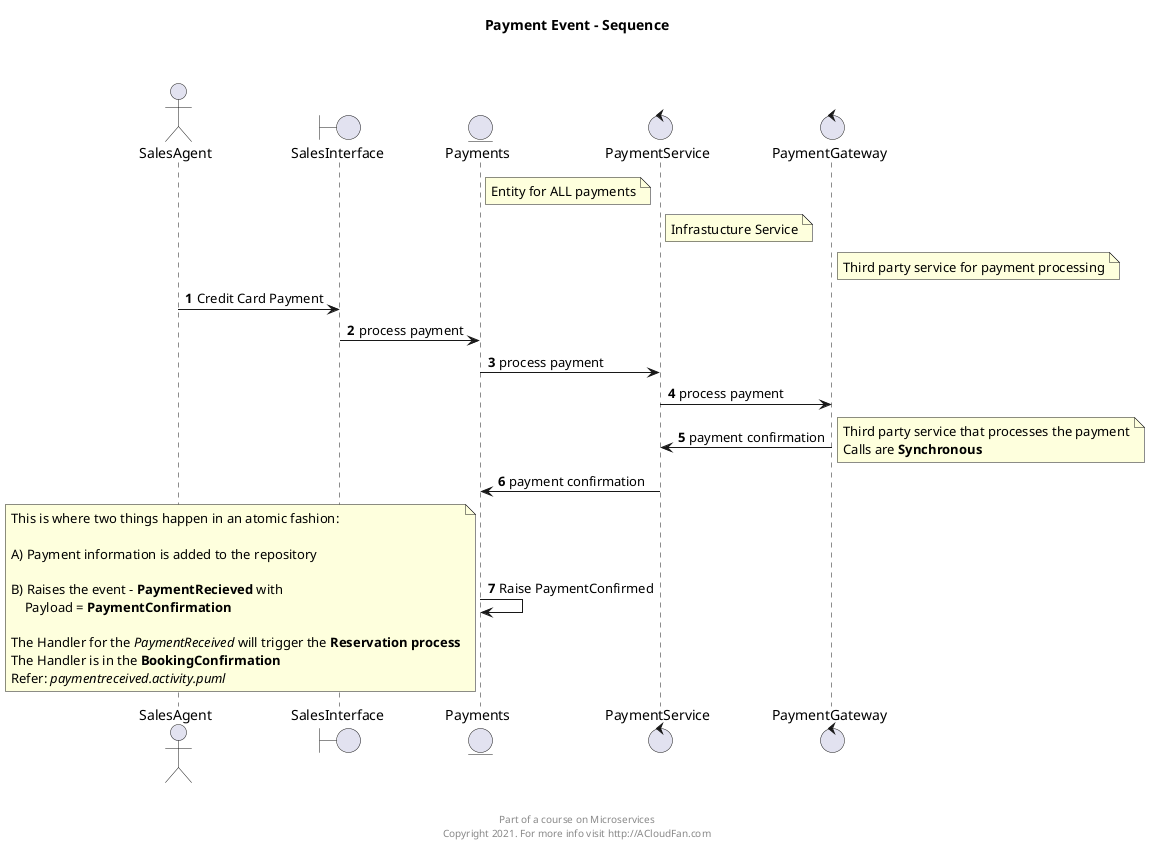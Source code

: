 
@startuml

actor SalesAgent
boundary  SalesInterface
entity  Payments
note right of Payments
    Entity for ALL payments
end note
control PaymentService
note right PaymentService
    Infrastucture Service
end note
control PaymentGateway
note right PaymentGateway
    Third party service for payment processing
end note

autonumber
SalesAgent -> SalesInterface : Credit Card Payment
SalesInterface -> Payments: process payment
Payments -> PaymentService : process payment
PaymentService -> PaymentGateway : process payment
PaymentGateway -> PaymentService : payment confirmation
note right
    Third party service that processes the payment
    Calls are <b>Synchronous</b>
end note
PaymentService -> Payments : payment confirmation

Payments -> Payments : Raise PaymentConfirmed
note left
    This is where two things happen in an atomic fashion:

    A) Payment information is added to the repository

    B) Raises the event - <b>PaymentRecieved</b> with
        Payload = <b>PaymentConfirmation</b>

    The Handler for the <i>PaymentReceived</i> will trigger the <b>Reservation process</b>
    The Handler is in the <b>BookingConfirmation</b>
    Refer: <i>paymentreceived.activity.puml</i>
end note


title  Payment Event - Sequence\n\n
footer \n\n Part of a course on Microservices \n Copyright 2021. For more info visit http://ACloudFan.com \n



@enduml